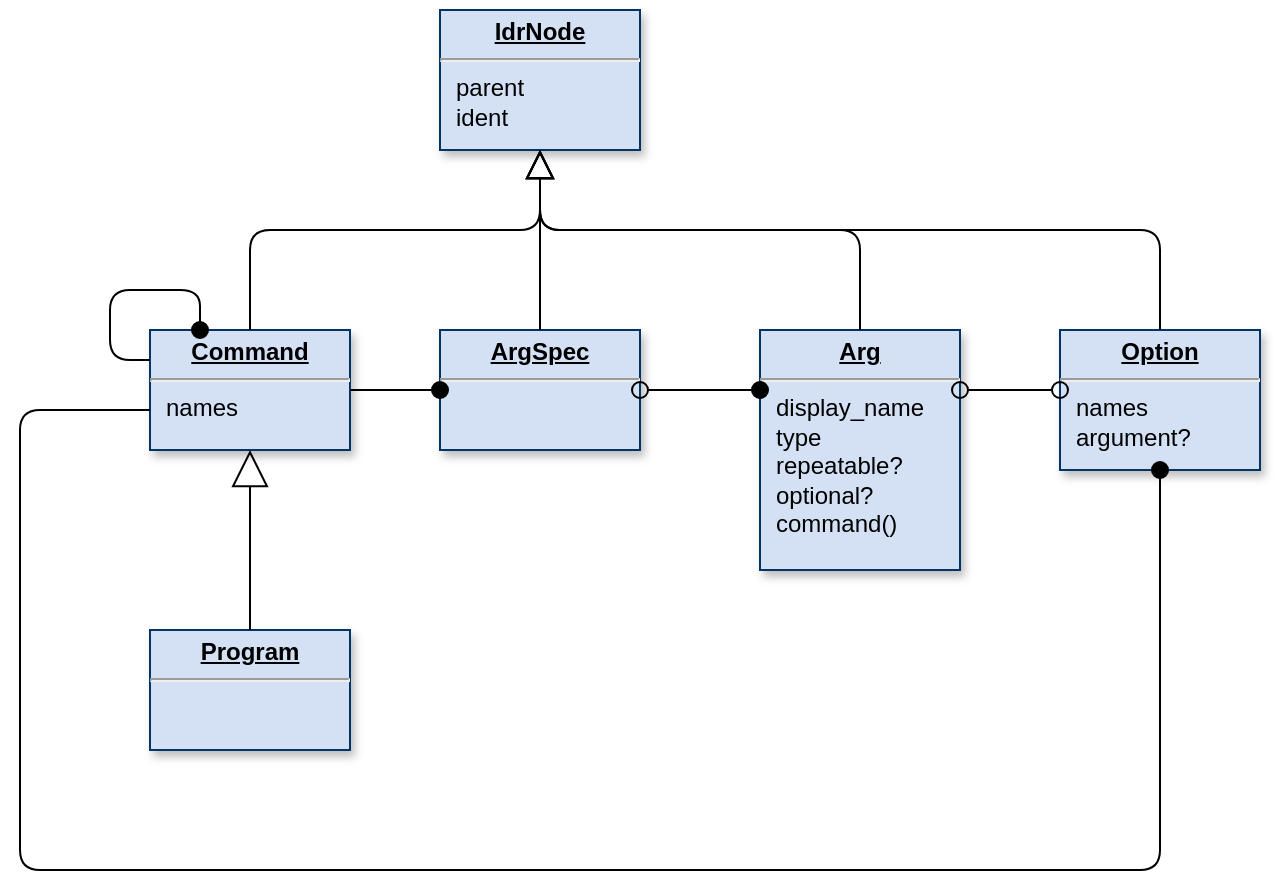 <mxfile version="14.5.1" type="device" pages="3"><diagram id="Xu8JFhC-aQVKycKoveQn" name="Idr"><mxGraphModel dx="1422" dy="980" grid="1" gridSize="10" guides="1" tooltips="1" connect="1" arrows="1" fold="1" page="1" pageScale="1" pageWidth="1169" pageHeight="827" math="0" shadow="0"><root><mxCell id="0"/><mxCell id="1" parent="0"/><mxCell id="URzmfKaE9ZMfS_9zxeT1-1" value="&lt;p style=&quot;margin: 0px ; margin-top: 4px ; text-align: center ; text-decoration: underline&quot;&gt;&lt;b&gt;IdrNode&lt;/b&gt;&lt;/p&gt;&lt;hr&gt;&lt;p style=&quot;margin: 0px ; margin-left: 8px&quot;&gt;parent&lt;/p&gt;&lt;p style=&quot;margin: 0px ; margin-left: 8px&quot;&gt;ident&lt;/p&gt;" style="verticalAlign=top;align=left;overflow=fill;fontSize=12;fontFamily=Helvetica;html=1;shadow=1;strokeColor=#003366;fillColor=#D4E1F5;" vertex="1" parent="1"><mxGeometry x="480" y="170" width="100" height="70" as="geometry"/></mxCell><mxCell id="URzmfKaE9ZMfS_9zxeT1-3" value="&lt;p style=&quot;margin: 0px ; margin-top: 4px ; text-align: center ; text-decoration: underline&quot;&gt;&lt;b&gt;Option&lt;/b&gt;&lt;/p&gt;&lt;hr&gt;&lt;p style=&quot;margin: 0px ; margin-left: 8px&quot;&gt;&lt;span&gt;names&lt;/span&gt;&lt;br&gt;&lt;/p&gt;&lt;p style=&quot;margin: 0px ; margin-left: 8px&quot;&gt;&lt;span&gt;argument?&lt;/span&gt;&lt;/p&gt;" style="verticalAlign=top;align=left;overflow=fill;fontSize=12;fontFamily=Helvetica;html=1;shadow=1;strokeColor=#003366;fillColor=#D4E1F5;" vertex="1" parent="1"><mxGeometry x="790" y="330" width="100" height="70" as="geometry"/></mxCell><mxCell id="URzmfKaE9ZMfS_9zxeT1-5" value="&lt;p style=&quot;margin: 0px ; margin-top: 4px ; text-align: center ; text-decoration: underline&quot;&gt;&lt;b&gt;Command&lt;/b&gt;&lt;/p&gt;&lt;hr&gt;&lt;p style=&quot;margin: 0px ; margin-left: 8px&quot;&gt;&lt;span&gt;names&lt;/span&gt;&lt;br&gt;&lt;/p&gt;" style="verticalAlign=top;align=left;overflow=fill;fontSize=12;fontFamily=Helvetica;html=1;shadow=1;strokeColor=#003366;fillColor=#D4E1F5;" vertex="1" parent="1"><mxGeometry x="335" y="330" width="100" height="60" as="geometry"/></mxCell><mxCell id="URzmfKaE9ZMfS_9zxeT1-6" value="&lt;p style=&quot;margin: 0px ; margin-top: 4px ; text-align: center ; text-decoration: underline&quot;&gt;&lt;b&gt;Program&lt;/b&gt;&lt;/p&gt;&lt;hr&gt;&lt;p style=&quot;margin: 0px ; margin-left: 8px&quot;&gt;&lt;br&gt;&lt;/p&gt;" style="verticalAlign=top;align=left;overflow=fill;fontSize=12;fontFamily=Helvetica;html=1;shadow=1;strokeColor=#003366;fillColor=#D4E1F5;" vertex="1" parent="1"><mxGeometry x="335" y="480" width="100" height="60" as="geometry"/></mxCell><mxCell id="URzmfKaE9ZMfS_9zxeT1-7" value="&lt;p style=&quot;margin: 0px ; margin-top: 4px ; text-align: center ; text-decoration: underline&quot;&gt;&lt;b&gt;Arg&lt;/b&gt;&lt;/p&gt;&lt;hr&gt;&lt;p style=&quot;margin: 0px 0px 0px 8px&quot;&gt;&lt;span&gt;display_name&lt;/span&gt;&lt;br&gt;&lt;/p&gt;&lt;p style=&quot;margin: 0px ; margin-left: 8px&quot;&gt;&lt;span&gt;type&lt;/span&gt;&lt;br&gt;&lt;/p&gt;&lt;p style=&quot;margin: 0px ; margin-left: 8px&quot;&gt;&lt;span&gt;repeatable?&lt;/span&gt;&lt;br&gt;&lt;/p&gt;&lt;p style=&quot;margin: 0px ; margin-left: 8px&quot;&gt;optional?&lt;/p&gt;&lt;p style=&quot;margin: 0px ; margin-left: 8px&quot;&gt;command()&lt;/p&gt;" style="verticalAlign=top;align=left;overflow=fill;fontSize=12;fontFamily=Helvetica;html=1;shadow=1;strokeColor=#003366;fillColor=#D4E1F5;" vertex="1" parent="1"><mxGeometry x="640" y="330" width="100" height="120" as="geometry"/></mxCell><mxCell id="URzmfKaE9ZMfS_9zxeT1-33" value="&lt;p style=&quot;margin: 0px ; margin-top: 4px ; text-align: center ; text-decoration: underline&quot;&gt;&lt;b&gt;ArgSpec&lt;/b&gt;&lt;/p&gt;&lt;hr&gt;&lt;p style=&quot;margin: 0px ; margin-left: 8px&quot;&gt;&lt;br&gt;&lt;/p&gt;" style="verticalAlign=top;align=left;overflow=fill;fontSize=12;fontFamily=Helvetica;html=1;shadow=1;strokeColor=#003366;fillColor=#D4E1F5;" vertex="1" parent="1"><mxGeometry x="480" y="330" width="100" height="60" as="geometry"/></mxCell><mxCell id="URzmfKaE9ZMfS_9zxeT1-35" value="" style="endArrow=oval;endSize=8;startArrow=oval;startSize=8;startFill=0;edgeStyle=orthogonalEdgeStyle;html=1;endFill=1;" edge="1" parent="1" source="URzmfKaE9ZMfS_9zxeT1-33" target="URzmfKaE9ZMfS_9zxeT1-7"><mxGeometry x="1479.5" y="865.0" as="geometry"><mxPoint x="609.5" y="655.0" as="sourcePoint"/><mxPoint x="615" y="470" as="targetPoint"/><Array as="points"><mxPoint x="600" y="360"/><mxPoint x="600" y="360"/></Array></mxGeometry></mxCell><mxCell id="URzmfKaE9ZMfS_9zxeT1-36" value="" style="resizable=0;align=left;verticalAlign=top;labelBackgroundColor=#ffffff;fontSize=10;strokeColor=#003366;shadow=1;fillColor=#D4E1F5;fontColor=#003366;html=1;" connectable="0" vertex="1" parent="URzmfKaE9ZMfS_9zxeT1-35"><mxGeometry x="-1" relative="1" as="geometry"><mxPoint x="10" as="offset"/></mxGeometry></mxCell><mxCell id="URzmfKaE9ZMfS_9zxeT1-37" value="" style="resizable=0;align=right;verticalAlign=top;labelBackgroundColor=#ffffff;fontSize=10;strokeColor=#003366;shadow=1;fillColor=#D4E1F5;fontColor=#003366;html=1;" connectable="0" vertex="1" parent="URzmfKaE9ZMfS_9zxeT1-35"><mxGeometry x="1" relative="1" as="geometry"><mxPoint x="20" y="-25.0" as="offset"/></mxGeometry></mxCell><mxCell id="3NfiTbkrmqQ-v9UtMhIJ-7" value="" style="endArrow=oval;endSize=8;startArrow=none;startSize=8;startFill=0;edgeStyle=orthogonalEdgeStyle;html=1;endFill=1;" edge="1" parent="1" source="URzmfKaE9ZMfS_9zxeT1-5" target="URzmfKaE9ZMfS_9zxeT1-33"><mxGeometry x="1275" y="745.0" as="geometry"><mxPoint x="405" y="535.0" as="sourcePoint"/><mxPoint x="525" y="535.0" as="targetPoint"/><Array as="points"><mxPoint x="460" y="360"/><mxPoint x="460" y="360"/></Array></mxGeometry></mxCell><mxCell id="3NfiTbkrmqQ-v9UtMhIJ-8" value="" style="resizable=0;align=left;verticalAlign=top;labelBackgroundColor=#ffffff;fontSize=10;strokeColor=#003366;shadow=1;fillColor=#D4E1F5;fontColor=#003366;html=1;" connectable="0" vertex="1" parent="3NfiTbkrmqQ-v9UtMhIJ-7"><mxGeometry x="-1" relative="1" as="geometry"><mxPoint x="10" as="offset"/></mxGeometry></mxCell><mxCell id="3NfiTbkrmqQ-v9UtMhIJ-9" value="" style="resizable=0;align=right;verticalAlign=top;labelBackgroundColor=#ffffff;fontSize=10;strokeColor=#003366;shadow=1;fillColor=#D4E1F5;fontColor=#003366;html=1;" connectable="0" vertex="1" parent="3NfiTbkrmqQ-v9UtMhIJ-7"><mxGeometry x="1" relative="1" as="geometry"><mxPoint x="20" y="-25.0" as="offset"/></mxGeometry></mxCell><mxCell id="3NfiTbkrmqQ-v9UtMhIJ-10" value="" style="endArrow=block;endSize=16;endFill=0;html=1;edgeStyle=orthogonalEdgeStyle;" edge="1" parent="1" source="URzmfKaE9ZMfS_9zxeT1-6" target="URzmfKaE9ZMfS_9zxeT1-5"><mxGeometry width="160" relative="1" as="geometry"><mxPoint x="515" y="690" as="sourcePoint"/><mxPoint x="675" y="690" as="targetPoint"/><Array as="points"/></mxGeometry></mxCell><mxCell id="NpTnuTaPTIoA5vbx33ic-1" value="" style="endArrow=oval;endSize=8;startArrow=none;startSize=8;startFill=0;edgeStyle=orthogonalEdgeStyle;html=1;endFill=1;exitX=0;exitY=0.25;exitDx=0;exitDy=0;entryX=0.25;entryY=0;entryDx=0;entryDy=0;" edge="1" parent="1" source="URzmfKaE9ZMfS_9zxeT1-5" target="URzmfKaE9ZMfS_9zxeT1-5"><mxGeometry x="1095" y="405.0" as="geometry"><mxPoint x="225" y="195.0" as="sourcePoint"/><mxPoint x="385" y="270" as="targetPoint"/><Array as="points"><mxPoint x="315" y="345"/><mxPoint x="315" y="310"/><mxPoint x="360" y="310"/></Array></mxGeometry></mxCell><mxCell id="NpTnuTaPTIoA5vbx33ic-2" value="" style="resizable=0;align=left;verticalAlign=top;labelBackgroundColor=#ffffff;fontSize=10;strokeColor=#003366;shadow=1;fillColor=#D4E1F5;fontColor=#003366;html=1;" connectable="0" vertex="1" parent="NpTnuTaPTIoA5vbx33ic-1"><mxGeometry x="-1" relative="1" as="geometry"><mxPoint x="10" as="offset"/></mxGeometry></mxCell><mxCell id="NpTnuTaPTIoA5vbx33ic-3" value="" style="resizable=0;align=right;verticalAlign=top;labelBackgroundColor=#ffffff;fontSize=10;strokeColor=#003366;shadow=1;fillColor=#D4E1F5;fontColor=#003366;html=1;" connectable="0" vertex="1" parent="NpTnuTaPTIoA5vbx33ic-1"><mxGeometry x="1" relative="1" as="geometry"><mxPoint x="20" y="-25.0" as="offset"/></mxGeometry></mxCell><mxCell id="bR4S_qbI8Ir-CFGMzbOR-1" value="" style="endArrow=oval;endSize=8;startArrow=none;startSize=8;startFill=0;edgeStyle=orthogonalEdgeStyle;html=1;endFill=1;" edge="1" parent="1" source="URzmfKaE9ZMfS_9zxeT1-5" target="URzmfKaE9ZMfS_9zxeT1-3"><mxGeometry x="1450" y="815.0" as="geometry"><mxPoint x="580" y="605.0" as="sourcePoint"/><mxPoint x="700" y="605.0" as="targetPoint"/><Array as="points"><mxPoint x="270" y="370"/><mxPoint x="270" y="600"/><mxPoint x="840" y="600"/></Array></mxGeometry></mxCell><mxCell id="bR4S_qbI8Ir-CFGMzbOR-2" value="" style="resizable=0;align=left;verticalAlign=top;labelBackgroundColor=#ffffff;fontSize=10;strokeColor=#003366;shadow=1;fillColor=#D4E1F5;fontColor=#003366;html=1;" connectable="0" vertex="1" parent="bR4S_qbI8Ir-CFGMzbOR-1"><mxGeometry x="-1" relative="1" as="geometry"><mxPoint x="10" as="offset"/></mxGeometry></mxCell><mxCell id="bR4S_qbI8Ir-CFGMzbOR-3" value="" style="resizable=0;align=right;verticalAlign=top;labelBackgroundColor=#ffffff;fontSize=10;strokeColor=#003366;shadow=1;fillColor=#D4E1F5;fontColor=#003366;html=1;" connectable="0" vertex="1" parent="bR4S_qbI8Ir-CFGMzbOR-1"><mxGeometry x="1" relative="1" as="geometry"><mxPoint x="20" y="-25.0" as="offset"/></mxGeometry></mxCell><mxCell id="l0nS7Mc5VWhQDT4sPyPt-3" value="" style="endArrow=block;endFill=0;endSize=12;html=1;edgeStyle=orthogonalEdgeStyle;labelBackgroundColor=#FFFFFF;" edge="1" parent="1" source="URzmfKaE9ZMfS_9zxeT1-3" target="URzmfKaE9ZMfS_9zxeT1-1"><mxGeometry width="160" relative="1" as="geometry"><mxPoint x="500" y="660" as="sourcePoint"/><mxPoint x="660" y="660" as="targetPoint"/><Array as="points"><mxPoint x="840" y="280"/><mxPoint x="530" y="280"/></Array></mxGeometry></mxCell><mxCell id="cyDbGgew7ubeGC7Z1cTT-1" value="" style="endArrow=block;endFill=0;endSize=12;html=1;edgeStyle=orthogonalEdgeStyle;labelBackgroundColor=#FFFFFF;" edge="1" parent="1" source="URzmfKaE9ZMfS_9zxeT1-5" target="URzmfKaE9ZMfS_9zxeT1-1"><mxGeometry width="160" relative="1" as="geometry"><mxPoint x="660" y="220" as="sourcePoint"/><mxPoint x="820" y="220" as="targetPoint"/><Array as="points"><mxPoint x="385" y="280"/><mxPoint x="530" y="280"/></Array></mxGeometry></mxCell><mxCell id="cyDbGgew7ubeGC7Z1cTT-2" value="" style="endArrow=block;endFill=0;endSize=12;html=1;edgeStyle=orthogonalEdgeStyle;labelBackgroundColor=#FFFFFF;" edge="1" parent="1" source="URzmfKaE9ZMfS_9zxeT1-33" target="URzmfKaE9ZMfS_9zxeT1-1"><mxGeometry width="160" relative="1" as="geometry"><mxPoint x="740" y="220" as="sourcePoint"/><mxPoint x="900" y="220" as="targetPoint"/></mxGeometry></mxCell><mxCell id="cyDbGgew7ubeGC7Z1cTT-3" value="" style="endArrow=block;endFill=0;endSize=12;html=1;edgeStyle=orthogonalEdgeStyle;labelBackgroundColor=#FFFFFF;" edge="1" parent="1" source="URzmfKaE9ZMfS_9zxeT1-7" target="URzmfKaE9ZMfS_9zxeT1-1"><mxGeometry width="160" relative="1" as="geometry"><mxPoint x="790" y="240" as="sourcePoint"/><mxPoint x="950" y="240" as="targetPoint"/><Array as="points"><mxPoint x="690" y="280"/><mxPoint x="530" y="280"/></Array></mxGeometry></mxCell><mxCell id="cyDbGgew7ubeGC7Z1cTT-5" value="" style="endArrow=oval;endSize=8;startArrow=oval;startSize=8;startFill=0;edgeStyle=orthogonalEdgeStyle;html=1;endFill=0;labelBackgroundColor=#FFFFFF;" edge="1" parent="1" source="URzmfKaE9ZMfS_9zxeT1-7" target="URzmfKaE9ZMfS_9zxeT1-3"><mxGeometry x="1680" y="435.0" as="geometry"><mxPoint x="810" y="225.0" as="sourcePoint"/><mxPoint x="820" y="440" as="targetPoint"/><Array as="points"><mxPoint x="770" y="360"/><mxPoint x="770" y="360"/></Array></mxGeometry></mxCell><mxCell id="cyDbGgew7ubeGC7Z1cTT-6" value="" style="resizable=0;align=left;verticalAlign=top;labelBackgroundColor=#ffffff;fontSize=10;strokeColor=#003366;shadow=1;fillColor=#D4E1F5;fontColor=#003366;html=1;" connectable="0" vertex="1" parent="cyDbGgew7ubeGC7Z1cTT-5"><mxGeometry x="-1" relative="1" as="geometry"><mxPoint x="10" as="offset"/></mxGeometry></mxCell><mxCell id="cyDbGgew7ubeGC7Z1cTT-7" value="" style="resizable=0;align=right;verticalAlign=top;labelBackgroundColor=#ffffff;fontSize=10;strokeColor=#003366;shadow=1;fillColor=#D4E1F5;fontColor=#003366;html=1;" connectable="0" vertex="1" parent="cyDbGgew7ubeGC7Z1cTT-5"><mxGeometry x="1" relative="1" as="geometry"><mxPoint x="20" y="-25.0" as="offset"/></mxGeometry></mxCell></root></mxGraphModel></diagram><diagram id="ut5E-WkcAjy3qHkYsRBL" name="Doc"><mxGraphModel dx="1422" dy="980" grid="1" gridSize="10" guides="1" tooltips="1" connect="1" arrows="1" fold="1" page="1" pageScale="1" pageWidth="1169" pageHeight="827" math="0" shadow="0"><root><mxCell id="mFZBA6H6zv3hZGcJqM8g-0"/><mxCell id="mFZBA6H6zv3hZGcJqM8g-1" parent="mFZBA6H6zv3hZGcJqM8g-0"/><mxCell id="wltBb2b5lBePpdLoiTX0-1" value="&lt;p style=&quot;margin: 0px ; margin-top: 4px ; text-align: center ; text-decoration: underline&quot;&gt;&lt;b&gt;Name&lt;/b&gt;&lt;/p&gt;&lt;hr&gt;&lt;p style=&quot;margin: 0px ; margin-left: 8px&quot;&gt;&lt;br&gt;&lt;/p&gt;" style="verticalAlign=top;align=left;overflow=fill;fontSize=12;fontFamily=Helvetica;html=1;shadow=1;strokeColor=#003366;fillColor=#D4E1F5;" vertex="1" parent="mFZBA6H6zv3hZGcJqM8g-1"><mxGeometry x="640" y="580" width="100" height="60" as="geometry"/></mxCell><mxCell id="wltBb2b5lBePpdLoiTX0-0" value="&lt;p style=&quot;margin: 0px ; margin-top: 4px ; text-align: center ; text-decoration: underline&quot;&gt;&lt;b&gt;Name&lt;/b&gt;&lt;/p&gt;&lt;hr&gt;&lt;p style=&quot;margin: 0px ; margin-left: 8px&quot;&gt;&lt;br&gt;&lt;/p&gt;" style="verticalAlign=top;align=left;overflow=fill;fontSize=12;fontFamily=Helvetica;html=1;shadow=1;strokeColor=#003366;fillColor=#D4E1F5;" vertex="1" parent="mFZBA6H6zv3hZGcJqM8g-1"><mxGeometry x="630" y="570" width="100" height="60" as="geometry"/></mxCell><mxCell id="8V6Vu7lm-RAe-I-vDQwV-19" value="&lt;p style=&quot;margin: 0px ; margin-top: 4px ; text-align: center ; text-decoration: underline&quot;&gt;&lt;b&gt;Element&lt;/b&gt;&lt;/p&gt;&lt;hr&gt;&lt;p style=&quot;margin: 0px ; margin-left: 8px&quot;&gt;&lt;br&gt;&lt;/p&gt;" style="verticalAlign=top;align=left;overflow=fill;fontSize=12;fontFamily=Helvetica;html=1;shadow=1;strokeColor=#003366;fillColor=#D4E1F5;" vertex="1" parent="mFZBA6H6zv3hZGcJqM8g-1"><mxGeometry x="550" y="230" width="100" height="60" as="geometry"/></mxCell><mxCell id="4WURei3xeggHzkkTBdOP-7" value="&lt;p style=&quot;margin: 0px ; margin-top: 4px ; text-align: center ; text-decoration: underline&quot;&gt;&lt;b&gt;DocNode&lt;/b&gt;&lt;/p&gt;&lt;hr&gt;&lt;p style=&quot;margin: 0px ; margin-left: 8px&quot;&gt;&lt;br&gt;&lt;/p&gt;" style="verticalAlign=top;align=left;overflow=fill;fontSize=12;fontFamily=Helvetica;html=1;shadow=1;strokeColor=#003366;fillColor=#D4E1F5;" vertex="1" parent="mFZBA6H6zv3hZGcJqM8g-1"><mxGeometry x="340" y="70" width="100" height="60" as="geometry"/></mxCell><mxCell id="4WURei3xeggHzkkTBdOP-8" value="&lt;p style=&quot;margin: 0px ; margin-top: 4px ; text-align: center ; text-decoration: underline&quot;&gt;&lt;b&gt;Idr::ArgSpec&lt;/b&gt;&lt;/p&gt;&lt;hr&gt;&lt;p style=&quot;margin: 0px ; margin-left: 8px&quot;&gt;&lt;br&gt;&lt;/p&gt;" style="verticalAlign=top;align=left;overflow=fill;fontSize=12;fontFamily=Helvetica;html=1;shadow=1;strokeColor=#003366;fillColor=#D4E1F5;" vertex="1" parent="mFZBA6H6zv3hZGcJqM8g-1"><mxGeometry x="340" y="715" width="100" height="60" as="geometry"/></mxCell><mxCell id="4WURei3xeggHzkkTBdOP-9" value="&lt;p style=&quot;margin: 0px ; margin-top: 4px ; text-align: center ; text-decoration: underline&quot;&gt;&lt;b&gt;Command&lt;/b&gt;&lt;/p&gt;&lt;p style=&quot;margin: 0px ; margin-top: 4px ; text-align: center ; text-decoration: underline&quot;&gt;&lt;b&gt;Usage&lt;/b&gt;&lt;/p&gt;&lt;hr&gt;&lt;p style=&quot;margin: 0px ; margin-left: 8px&quot;&gt;options[]&lt;/p&gt;" style="verticalAlign=top;align=left;overflow=fill;fontSize=12;fontFamily=Helvetica;html=1;shadow=1;strokeColor=#003366;fillColor=#D4E1F5;" vertex="1" parent="mFZBA6H6zv3hZGcJqM8g-1"><mxGeometry x="480" y="710" width="100" height="70" as="geometry"/></mxCell><mxCell id="4WURei3xeggHzkkTBdOP-10" value="&lt;p style=&quot;margin: 0px ; margin-top: 4px ; text-align: center ; text-decoration: underline&quot;&gt;&lt;b&gt;Brief&lt;/b&gt;&lt;/p&gt;&lt;hr&gt;&lt;p style=&quot;margin: 0px ; margin-left: 8px&quot;&gt;&lt;br&gt;&lt;/p&gt;" style="verticalAlign=top;align=left;overflow=fill;fontSize=12;fontFamily=Helvetica;html=1;shadow=1;strokeColor=#003366;fillColor=#D4E1F5;" vertex="1" parent="mFZBA6H6zv3hZGcJqM8g-1"><mxGeometry x="80" y="230" width="100" height="60" as="geometry"/></mxCell><mxCell id="4WURei3xeggHzkkTBdOP-11" value="&lt;p style=&quot;margin: 0px ; margin-top: 4px ; text-align: center ; text-decoration: underline&quot;&gt;&lt;b&gt;Paragraph&lt;/b&gt;&lt;/p&gt;&lt;hr&gt;&lt;p style=&quot;margin: 0px ; margin-left: 8px&quot;&gt;&lt;br&gt;&lt;/p&gt;" style="verticalAlign=top;align=left;overflow=fill;fontSize=12;fontFamily=Helvetica;html=1;shadow=1;strokeColor=#003366;fillColor=#D4E1F5;" vertex="1" parent="mFZBA6H6zv3hZGcJqM8g-1"><mxGeometry x="760" y="390" width="100" height="60" as="geometry"/></mxCell><mxCell id="4WURei3xeggHzkkTBdOP-12" value="&lt;p style=&quot;margin: 0px ; margin-top: 4px ; text-align: center ; text-decoration: underline&quot;&gt;&lt;b&gt;Code&lt;/b&gt;&lt;/p&gt;&lt;hr&gt;&lt;p style=&quot;margin: 0px ; margin-left: 8px&quot;&gt;&lt;br&gt;&lt;/p&gt;" style="verticalAlign=top;align=left;overflow=fill;fontSize=12;fontFamily=Helvetica;html=1;shadow=1;strokeColor=#003366;fillColor=#D4E1F5;" vertex="1" parent="mFZBA6H6zv3hZGcJqM8g-1"><mxGeometry x="620" y="390" width="100" height="60" as="geometry"/></mxCell><mxCell id="4WURei3xeggHzkkTBdOP-36" value="&lt;p style=&quot;margin: 0px ; margin-top: 4px ; text-align: center ; text-decoration: underline&quot;&gt;&lt;b&gt;Description&lt;/b&gt;&lt;/p&gt;&lt;hr&gt;&lt;p style=&quot;margin: 0px ; margin-left: 8px&quot;&gt;&lt;br&gt;&lt;/p&gt;" style="verticalAlign=top;align=left;overflow=fill;fontSize=12;fontFamily=Helvetica;html=1;shadow=1;strokeColor=#003366;fillColor=#D4E1F5;" vertex="1" parent="mFZBA6H6zv3hZGcJqM8g-1"><mxGeometry x="340" y="230" width="100" height="60" as="geometry"/></mxCell><mxCell id="3lgp1lZiMvBeWiUgvIdn-0" value="&lt;p style=&quot;margin: 0px ; margin-top: 4px ; text-align: center ; text-decoration: underline&quot;&gt;&lt;b&gt;Definition&lt;/b&gt;&lt;/p&gt;&lt;hr&gt;&lt;p style=&quot;margin: 0px ; margin-left: 8px&quot;&gt;header&lt;/p&gt;" style="verticalAlign=top;align=left;overflow=fill;fontSize=12;fontFamily=Helvetica;html=1;shadow=1;strokeColor=#003366;fillColor=#D4E1F5;" vertex="1" parent="mFZBA6H6zv3hZGcJqM8g-1"><mxGeometry x="480" y="390" width="100" height="60" as="geometry"/></mxCell><mxCell id="3lgp1lZiMvBeWiUgvIdn-5" value="" style="endArrow=oval;endSize=8;startArrow=none;startSize=8;startFill=0;edgeStyle=orthogonalEdgeStyle;html=1;endFill=0;" edge="1" parent="mFZBA6H6zv3hZGcJqM8g-1" source="4WURei3xeggHzkkTBdOP-9" target="4WURei3xeggHzkkTBdOP-8"><mxGeometry x="1400" y="1185.0" as="geometry"><mxPoint x="530" y="975.0" as="sourcePoint"/><mxPoint x="650" y="975.0" as="targetPoint"/><Array as="points"/></mxGeometry></mxCell><mxCell id="3lgp1lZiMvBeWiUgvIdn-6" value="" style="resizable=0;align=left;verticalAlign=top;labelBackgroundColor=#ffffff;fontSize=10;strokeColor=#003366;shadow=1;fillColor=#D4E1F5;fontColor=#003366;html=1;" connectable="0" vertex="1" parent="3lgp1lZiMvBeWiUgvIdn-5"><mxGeometry x="-1" relative="1" as="geometry"><mxPoint x="10" as="offset"/></mxGeometry></mxCell><mxCell id="3lgp1lZiMvBeWiUgvIdn-7" value="" style="resizable=0;align=right;verticalAlign=top;labelBackgroundColor=#ffffff;fontSize=10;strokeColor=#003366;shadow=1;fillColor=#D4E1F5;fontColor=#003366;html=1;" connectable="0" vertex="1" parent="3lgp1lZiMvBeWiUgvIdn-5"><mxGeometry x="1" relative="1" as="geometry"><mxPoint x="20" y="-25.0" as="offset"/></mxGeometry></mxCell><mxCell id="3lgp1lZiMvBeWiUgvIdn-24" value="" style="endArrow=oval;endSize=8;startArrow=none;startSize=8;startFill=0;edgeStyle=orthogonalEdgeStyle;html=1;endFill=1;" edge="1" parent="mFZBA6H6zv3hZGcJqM8g-1" source="4WURei3xeggHzkkTBdOP-36" target="8V6Vu7lm-RAe-I-vDQwV-19"><mxGeometry x="1605" y="495.0" as="geometry"><mxPoint x="735" y="285.0" as="sourcePoint"/><mxPoint x="855" y="285.0" as="targetPoint"/><Array as="points"><mxPoint x="400" y="270"/><mxPoint x="400" y="270"/></Array></mxGeometry></mxCell><mxCell id="3lgp1lZiMvBeWiUgvIdn-25" value="" style="resizable=0;align=left;verticalAlign=top;labelBackgroundColor=#ffffff;fontSize=10;strokeColor=#003366;shadow=1;fillColor=#D4E1F5;fontColor=#003366;html=1;" connectable="0" vertex="1" parent="3lgp1lZiMvBeWiUgvIdn-24"><mxGeometry x="-1" relative="1" as="geometry"><mxPoint x="10" as="offset"/></mxGeometry></mxCell><mxCell id="3lgp1lZiMvBeWiUgvIdn-26" value="" style="resizable=0;align=right;verticalAlign=top;labelBackgroundColor=#ffffff;fontSize=10;strokeColor=#003366;shadow=1;fillColor=#D4E1F5;fontColor=#003366;html=1;" connectable="0" vertex="1" parent="3lgp1lZiMvBeWiUgvIdn-24"><mxGeometry x="1" relative="1" as="geometry"><mxPoint x="20" y="-25.0" as="offset"/></mxGeometry></mxCell><mxCell id="XE-etK3oh9-XsGqVQOH8-0" value="&lt;p style=&quot;margin: 0px ; margin-top: 4px ; text-align: center ; text-decoration: underline&quot;&gt;&lt;b&gt;Enumeration&lt;/b&gt;&lt;/p&gt;&lt;hr&gt;&lt;p style=&quot;margin: 0px ; margin-left: 8px&quot;&gt;&lt;br&gt;&lt;/p&gt;" style="verticalAlign=top;align=left;overflow=fill;fontSize=12;fontFamily=Helvetica;html=1;shadow=1;strokeColor=#003366;fillColor=#D4E1F5;" vertex="1" parent="mFZBA6H6zv3hZGcJqM8g-1"><mxGeometry x="340" y="390" width="100" height="60" as="geometry"/></mxCell><mxCell id="gZJubeG8Ms1ilh7VUi7c-4" value="&lt;p style=&quot;margin: 0px ; margin-top: 4px ; text-align: center ; text-decoration: underline&quot;&gt;&lt;b&gt;Section&lt;/b&gt;&lt;/p&gt;&lt;hr&gt;&lt;p style=&quot;margin: 0px ; margin-left: 8px&quot;&gt;level&lt;/p&gt;" style="verticalAlign=top;align=left;overflow=fill;fontSize=12;fontFamily=Helvetica;html=1;shadow=1;strokeColor=#003366;fillColor=#D4E1F5;" vertex="1" parent="mFZBA6H6zv3hZGcJqM8g-1"><mxGeometry x="620" y="555" width="100" height="60" as="geometry"/></mxCell><mxCell id="gZJubeG8Ms1ilh7VUi7c-5" value="&lt;p style=&quot;margin: 0px ; margin-top: 4px ; text-align: center ; text-decoration: underline&quot;&gt;&lt;b&gt;Option&lt;/b&gt;&lt;/p&gt;&lt;p style=&quot;margin: 0px ; margin-top: 4px ; text-align: center ; text-decoration: underline&quot;&gt;&lt;b&gt;Group&lt;/b&gt;&lt;/p&gt;&lt;hr&gt;&lt;p style=&quot;margin: 0px ; margin-left: 8px&quot;&gt;options[]&lt;/p&gt;" style="verticalAlign=top;align=left;overflow=fill;fontSize=12;fontFamily=Helvetica;html=1;shadow=1;strokeColor=#003366;fillColor=#D4E1F5;" vertex="1" parent="mFZBA6H6zv3hZGcJqM8g-1"><mxGeometry x="340" y="550" width="100" height="70" as="geometry"/></mxCell><mxCell id="gZJubeG8Ms1ilh7VUi7c-6" value="&lt;p style=&quot;margin: 0px ; margin-top: 4px ; text-align: center ; text-decoration: underline&quot;&gt;&lt;b&gt;Command&lt;/b&gt;&lt;/p&gt;&lt;p style=&quot;margin: 0px ; margin-top: 4px ; text-align: center ; text-decoration: underline&quot;&gt;&lt;b&gt;Group&lt;/b&gt;&lt;/p&gt;&lt;hr&gt;&lt;p style=&quot;margin: 0px ; margin-left: 8px&quot;&gt;commands[]&lt;/p&gt;" style="verticalAlign=top;align=left;overflow=fill;fontSize=12;fontFamily=Helvetica;html=1;shadow=1;strokeColor=#003366;fillColor=#D4E1F5;" vertex="1" parent="mFZBA6H6zv3hZGcJqM8g-1"><mxGeometry x="480" y="550" width="100" height="70" as="geometry"/></mxCell><mxCell id="8V6Vu7lm-RAe-I-vDQwV-0" value="" style="endArrow=block;endFill=0;endSize=12;html=1;edgeStyle=orthogonalEdgeStyle;" edge="1" parent="mFZBA6H6zv3hZGcJqM8g-1" source="gZJubeG8Ms1ilh7VUi7c-4" target="3lgp1lZiMvBeWiUgvIdn-0"><mxGeometry width="160" relative="1" as="geometry"><mxPoint x="490" y="510" as="sourcePoint"/><mxPoint x="650" y="510" as="targetPoint"/><Array as="points"><mxPoint x="670" y="520"/><mxPoint x="530" y="520"/></Array></mxGeometry></mxCell><mxCell id="8V6Vu7lm-RAe-I-vDQwV-1" value="" style="endArrow=block;endFill=0;endSize=12;html=1;edgeStyle=orthogonalEdgeStyle;" edge="1" parent="mFZBA6H6zv3hZGcJqM8g-1" source="gZJubeG8Ms1ilh7VUi7c-6" target="3lgp1lZiMvBeWiUgvIdn-0"><mxGeometry width="160" relative="1" as="geometry"><mxPoint x="810" y="590" as="sourcePoint"/><mxPoint x="970" y="590" as="targetPoint"/></mxGeometry></mxCell><mxCell id="8V6Vu7lm-RAe-I-vDQwV-2" value="" style="endArrow=block;endFill=0;endSize=12;html=1;edgeStyle=orthogonalEdgeStyle;exitX=0.5;exitY=0;exitDx=0;exitDy=0;" edge="1" parent="mFZBA6H6zv3hZGcJqM8g-1" source="gZJubeG8Ms1ilh7VUi7c-5" target="3lgp1lZiMvBeWiUgvIdn-0"><mxGeometry width="160" relative="1" as="geometry"><mxPoint x="750" y="520" as="sourcePoint"/><mxPoint x="910" y="520" as="targetPoint"/><Array as="points"><mxPoint x="390" y="520"/><mxPoint x="530" y="520"/></Array></mxGeometry></mxCell><mxCell id="8V6Vu7lm-RAe-I-vDQwV-20" value="" style="endArrow=oval;endSize=8;startArrow=none;startSize=8;startFill=0;edgeStyle=orthogonalEdgeStyle;html=1;endFill=1;" edge="1" parent="mFZBA6H6zv3hZGcJqM8g-1" source="XE-etK3oh9-XsGqVQOH8-0" target="4WURei3xeggHzkkTBdOP-36"><mxGeometry x="1070" y="515.0" as="geometry"><mxPoint x="200" y="305.0" as="sourcePoint"/><mxPoint x="320" y="305.0" as="targetPoint"/><Array as="points"><mxPoint x="370" y="340"/><mxPoint x="370" y="340"/></Array></mxGeometry></mxCell><mxCell id="8V6Vu7lm-RAe-I-vDQwV-21" value="" style="resizable=0;align=left;verticalAlign=top;labelBackgroundColor=#ffffff;fontSize=10;strokeColor=#003366;shadow=1;fillColor=#D4E1F5;fontColor=#003366;html=1;" connectable="0" vertex="1" parent="8V6Vu7lm-RAe-I-vDQwV-20"><mxGeometry x="-1" relative="1" as="geometry"><mxPoint x="10" as="offset"/></mxGeometry></mxCell><mxCell id="8V6Vu7lm-RAe-I-vDQwV-22" value="" style="resizable=0;align=right;verticalAlign=top;labelBackgroundColor=#ffffff;fontSize=10;strokeColor=#003366;shadow=1;fillColor=#D4E1F5;fontColor=#003366;html=1;" connectable="0" vertex="1" parent="8V6Vu7lm-RAe-I-vDQwV-20"><mxGeometry x="1" relative="1" as="geometry"><mxPoint x="20" y="-25.0" as="offset"/></mxGeometry></mxCell><mxCell id="8V6Vu7lm-RAe-I-vDQwV-23" value="" style="endArrow=oval;endSize=8;startArrow=none;startSize=8;startFill=0;edgeStyle=orthogonalEdgeStyle;html=1;endFill=0;entryX=0.25;entryY=1;entryDx=0;entryDy=0;" edge="1" parent="mFZBA6H6zv3hZGcJqM8g-1" source="4WURei3xeggHzkkTBdOP-36" target="3lgp1lZiMvBeWiUgvIdn-0"><mxGeometry x="1010" y="535.0" as="geometry"><mxPoint x="140" y="325.0" as="sourcePoint"/><mxPoint x="260" y="325.0" as="targetPoint"/><Array as="points"><mxPoint x="250" y="260"/><mxPoint x="250" y="500"/><mxPoint x="505" y="500"/></Array></mxGeometry></mxCell><mxCell id="8V6Vu7lm-RAe-I-vDQwV-24" value="" style="resizable=0;align=left;verticalAlign=top;labelBackgroundColor=#ffffff;fontSize=10;strokeColor=#003366;shadow=1;fillColor=#D4E1F5;fontColor=#003366;html=1;" connectable="0" vertex="1" parent="8V6Vu7lm-RAe-I-vDQwV-23"><mxGeometry x="-1" relative="1" as="geometry"><mxPoint x="10" as="offset"/></mxGeometry></mxCell><mxCell id="8V6Vu7lm-RAe-I-vDQwV-25" value="" style="resizable=0;align=right;verticalAlign=top;labelBackgroundColor=#ffffff;fontSize=10;strokeColor=#003366;shadow=1;fillColor=#D4E1F5;fontColor=#003366;html=1;" connectable="0" vertex="1" parent="8V6Vu7lm-RAe-I-vDQwV-23"><mxGeometry x="1" relative="1" as="geometry"><mxPoint x="20" y="-25.0" as="offset"/></mxGeometry></mxCell><mxCell id="m9S-FuuxpGRWTSQvuHJ_-0" value="" style="endArrow=oval;endSize=8;startArrow=none;startSize=8;startFill=0;edgeStyle=orthogonalEdgeStyle;html=1;endFill=1;" edge="1" parent="mFZBA6H6zv3hZGcJqM8g-1" source="gZJubeG8Ms1ilh7VUi7c-6" target="4WURei3xeggHzkkTBdOP-9"><mxGeometry x="1540" y="955.0" as="geometry"><mxPoint x="670" y="745.0" as="sourcePoint"/><mxPoint x="790" y="745.0" as="targetPoint"/><Array as="points"><mxPoint x="510" y="660"/><mxPoint x="510" y="660"/></Array></mxGeometry></mxCell><mxCell id="m9S-FuuxpGRWTSQvuHJ_-1" value="" style="resizable=0;align=left;verticalAlign=top;labelBackgroundColor=#ffffff;fontSize=10;strokeColor=#003366;shadow=1;fillColor=#D4E1F5;fontColor=#003366;html=1;" connectable="0" vertex="1" parent="m9S-FuuxpGRWTSQvuHJ_-0"><mxGeometry x="-1" relative="1" as="geometry"><mxPoint x="10" as="offset"/></mxGeometry></mxCell><mxCell id="m9S-FuuxpGRWTSQvuHJ_-2" value="" style="resizable=0;align=right;verticalAlign=top;labelBackgroundColor=#ffffff;fontSize=10;strokeColor=#003366;shadow=1;fillColor=#D4E1F5;fontColor=#003366;html=1;" connectable="0" vertex="1" parent="m9S-FuuxpGRWTSQvuHJ_-0"><mxGeometry x="1" relative="1" as="geometry"><mxPoint x="20" y="-25.0" as="offset"/></mxGeometry></mxCell><mxCell id="m9S-FuuxpGRWTSQvuHJ_-3" value="&lt;p style=&quot;margin: 0px ; margin-top: 4px ; text-align: center ; text-decoration: underline&quot;&gt;&lt;b&gt;ArgDescr&lt;/b&gt;&lt;/p&gt;&lt;hr&gt;&lt;p style=&quot;margin: 0px ; margin-left: 8px&quot;&gt;&lt;br&gt;&lt;/p&gt;" style="verticalAlign=top;align=left;overflow=fill;fontSize=12;fontFamily=Helvetica;html=1;shadow=1;strokeColor=#003366;fillColor=#D4E1F5;" vertex="1" parent="mFZBA6H6zv3hZGcJqM8g-1"><mxGeometry x="620" y="715" width="100" height="60" as="geometry"/></mxCell><mxCell id="m9S-FuuxpGRWTSQvuHJ_-4" value="" style="endArrow=oval;endSize=8;startArrow=none;startSize=8;startFill=0;backgroundColor=#FFFFFF;edgeStyle=orthogonalEdgeStyle;html=1;endFill=0;labelBackgroundColor=#FFFFFF;textOpacity=0;" edge="1" parent="mFZBA6H6zv3hZGcJqM8g-1" source="4WURei3xeggHzkkTBdOP-9" target="m9S-FuuxpGRWTSQvuHJ_-3"><mxGeometry x="1670" y="875.0" as="geometry"><mxPoint x="800" y="665.0" as="sourcePoint"/><mxPoint x="920" y="665.0" as="targetPoint"/></mxGeometry></mxCell><mxCell id="m9S-FuuxpGRWTSQvuHJ_-5" value="" style="resizable=0;align=left;verticalAlign=top;labelBackgroundColor=#ffffff;fontSize=10;strokeColor=#003366;shadow=1;fillColor=#D4E1F5;fontColor=#003366;html=1;" connectable="0" vertex="1" parent="m9S-FuuxpGRWTSQvuHJ_-4"><mxGeometry x="-1" relative="1" as="geometry"><mxPoint x="10" as="offset"/></mxGeometry></mxCell><mxCell id="m9S-FuuxpGRWTSQvuHJ_-6" value="" style="resizable=0;align=right;verticalAlign=top;labelBackgroundColor=#ffffff;fontSize=10;strokeColor=#003366;shadow=1;fillColor=#D4E1F5;fontColor=#003366;html=1;" connectable="0" vertex="1" parent="m9S-FuuxpGRWTSQvuHJ_-4"><mxGeometry x="1" relative="1" as="geometry"><mxPoint x="20" y="-25.0" as="offset"/></mxGeometry></mxCell><mxCell id="ZlWjo4ybbsGk5I7v3Lws-0" value="" style="endArrow=block;endFill=0;endSize=12;html=1;edgeStyle=orthogonalEdgeStyle;labelBackgroundColor=#FFFFFF;" edge="1" parent="mFZBA6H6zv3hZGcJqM8g-1" source="XE-etK3oh9-XsGqVQOH8-0" target="8V6Vu7lm-RAe-I-vDQwV-19"><mxGeometry width="160" relative="1" as="geometry"><mxPoint x="730" y="530" as="sourcePoint"/><mxPoint x="890" y="530" as="targetPoint"/><Array as="points"><mxPoint x="390" y="340"/><mxPoint x="600" y="340"/></Array></mxGeometry></mxCell><mxCell id="ZlWjo4ybbsGk5I7v3Lws-1" value="" style="endArrow=block;endFill=0;endSize=12;html=1;edgeStyle=orthogonalEdgeStyle;labelBackgroundColor=#FFFFFF;" edge="1" parent="mFZBA6H6zv3hZGcJqM8g-1" source="3lgp1lZiMvBeWiUgvIdn-0" target="8V6Vu7lm-RAe-I-vDQwV-19"><mxGeometry width="160" relative="1" as="geometry"><mxPoint x="790" y="290" as="sourcePoint"/><mxPoint x="950" y="290" as="targetPoint"/></mxGeometry></mxCell><mxCell id="ZlWjo4ybbsGk5I7v3Lws-2" value="" style="endArrow=block;endFill=0;endSize=12;html=1;edgeStyle=orthogonalEdgeStyle;labelBackgroundColor=#FFFFFF;" edge="1" parent="mFZBA6H6zv3hZGcJqM8g-1" source="4WURei3xeggHzkkTBdOP-11" target="8V6Vu7lm-RAe-I-vDQwV-19"><mxGeometry width="160" relative="1" as="geometry"><mxPoint x="300" y="510" as="sourcePoint"/><mxPoint x="460" y="510" as="targetPoint"/><Array as="points"><mxPoint x="810" y="340"/><mxPoint x="600" y="340"/></Array></mxGeometry></mxCell><mxCell id="ZlWjo4ybbsGk5I7v3Lws-3" value="" style="endArrow=block;endFill=0;endSize=12;html=1;edgeStyle=orthogonalEdgeStyle;labelBackgroundColor=#FFFFFF;" edge="1" parent="mFZBA6H6zv3hZGcJqM8g-1" source="4WURei3xeggHzkkTBdOP-12" target="8V6Vu7lm-RAe-I-vDQwV-19"><mxGeometry width="160" relative="1" as="geometry"><mxPoint x="710" y="340" as="sourcePoint"/><mxPoint x="870" y="340" as="targetPoint"/></mxGeometry></mxCell><mxCell id="ZlWjo4ybbsGk5I7v3Lws-4" value="" style="endArrow=block;endFill=0;endSize=12;html=1;edgeStyle=orthogonalEdgeStyle;labelBackgroundColor=#FFFFFF;" edge="1" parent="mFZBA6H6zv3hZGcJqM8g-1" source="4WURei3xeggHzkkTBdOP-10" target="4WURei3xeggHzkkTBdOP-7"><mxGeometry width="160" relative="1" as="geometry"><mxPoint x="300" y="510" as="sourcePoint"/><mxPoint x="460" y="510" as="targetPoint"/><Array as="points"><mxPoint x="130" y="180"/><mxPoint x="390" y="180"/></Array></mxGeometry></mxCell><mxCell id="ZlWjo4ybbsGk5I7v3Lws-5" value="" style="endArrow=block;endFill=0;endSize=12;html=1;edgeStyle=orthogonalEdgeStyle;labelBackgroundColor=#FFFFFF;" edge="1" parent="mFZBA6H6zv3hZGcJqM8g-1" source="4WURei3xeggHzkkTBdOP-36" target="4WURei3xeggHzkkTBdOP-7"><mxGeometry width="160" relative="1" as="geometry"><mxPoint x="450" y="210" as="sourcePoint"/><mxPoint x="610" y="210" as="targetPoint"/></mxGeometry></mxCell><mxCell id="ZlWjo4ybbsGk5I7v3Lws-6" value="" style="endArrow=block;endFill=0;endSize=12;html=1;edgeStyle=orthogonalEdgeStyle;labelBackgroundColor=#FFFFFF;" edge="1" parent="mFZBA6H6zv3hZGcJqM8g-1" source="8V6Vu7lm-RAe-I-vDQwV-19" target="4WURei3xeggHzkkTBdOP-7"><mxGeometry width="160" relative="1" as="geometry"><mxPoint x="590" y="160" as="sourcePoint"/><mxPoint x="750" y="160" as="targetPoint"/><Array as="points"><mxPoint x="600" y="180"/><mxPoint x="390" y="180"/></Array></mxGeometry></mxCell><mxCell id="mZ2cwL0p4dnVwVD6c-jI-0" value="&lt;p style=&quot;margin: 0px ; margin-top: 4px ; text-align: center ; text-decoration: underline&quot;&gt;&lt;b&gt;Doc&lt;/b&gt;&lt;/p&gt;&lt;hr&gt;&lt;p style=&quot;margin: 0px ; margin-left: 8px&quot;&gt;brief&lt;/p&gt;&lt;p style=&quot;margin: 0px ; margin-left: 8px&quot;&gt;docnodes&lt;/p&gt;" style="verticalAlign=top;align=left;overflow=fill;fontSize=12;fontFamily=Helvetica;html=1;shadow=1;strokeColor=#003366;fillColor=#D4E1F5;" vertex="1" parent="mFZBA6H6zv3hZGcJqM8g-1"><mxGeometry x="1000" y="715" width="100" height="70" as="geometry"/></mxCell><mxCell id="mZ2cwL0p4dnVwVD6c-jI-1" value="" style="endArrow=oval;endSize=8;startArrow=none;startSize=8;startFill=0;edgeStyle=orthogonalEdgeStyle;html=1;endFill=1;labelBackgroundColor=#FFFFFF;" edge="1" parent="mFZBA6H6zv3hZGcJqM8g-1" source="mZ2cwL0p4dnVwVD6c-jI-0" target="4WURei3xeggHzkkTBdOP-7"><mxGeometry x="1770" y="335.0" as="geometry"><mxPoint x="900" y="125.0" as="sourcePoint"/><mxPoint x="1020" y="125.0" as="targetPoint"/><Array as="points"><mxPoint x="1080" y="100"/></Array></mxGeometry></mxCell><mxCell id="mZ2cwL0p4dnVwVD6c-jI-2" value="" style="resizable=0;align=left;verticalAlign=top;labelBackgroundColor=#ffffff;fontSize=10;strokeColor=#003366;shadow=1;fillColor=#D4E1F5;fontColor=#003366;html=1;" connectable="0" vertex="1" parent="mZ2cwL0p4dnVwVD6c-jI-1"><mxGeometry x="-1" relative="1" as="geometry"><mxPoint x="10" as="offset"/></mxGeometry></mxCell><mxCell id="mZ2cwL0p4dnVwVD6c-jI-3" value="" style="resizable=0;align=right;verticalAlign=top;labelBackgroundColor=#ffffff;fontSize=10;strokeColor=#003366;shadow=1;fillColor=#D4E1F5;fontColor=#003366;html=1;" connectable="0" vertex="1" parent="mZ2cwL0p4dnVwVD6c-jI-1"><mxGeometry x="1" relative="1" as="geometry"><mxPoint x="20" y="-25.0" as="offset"/></mxGeometry></mxCell><mxCell id="mZ2cwL0p4dnVwVD6c-jI-5" value="" style="endArrow=block;endFill=0;endSize=12;html=1;edgeStyle=orthogonalEdgeStyle;labelBackgroundColor=#FFFFFF;" edge="1" parent="mFZBA6H6zv3hZGcJqM8g-1" source="mZ2cwL0p4dnVwVD6c-jI-0" target="gZJubeG8Ms1ilh7VUi7c-6"><mxGeometry width="160" relative="1" as="geometry"><mxPoint x="860" y="580" as="sourcePoint"/><mxPoint x="1020" y="580" as="targetPoint"/><Array as="points"><mxPoint x="1030" y="670"/><mxPoint x="530" y="670"/></Array></mxGeometry></mxCell><mxCell id="mZ2cwL0p4dnVwVD6c-jI-6" value="&lt;p style=&quot;margin: 0px ; margin-top: 4px ; text-align: center ; text-decoration: underline&quot;&gt;&lt;b&gt;Lines&lt;/b&gt;&lt;/p&gt;&lt;hr&gt;&lt;p style=&quot;margin: 0px ; margin-left: 8px&quot;&gt;&lt;br&gt;&lt;/p&gt;" style="verticalAlign=top;align=left;overflow=fill;fontSize=12;fontFamily=Helvetica;html=1;shadow=1;strokeColor=#003366;fillColor=#D4E1F5;" vertex="1" parent="mFZBA6H6zv3hZGcJqM8g-1"><mxGeometry x="900" y="390" width="100" height="60" as="geometry"/></mxCell><mxCell id="mZ2cwL0p4dnVwVD6c-jI-7" value="" style="endArrow=block;endFill=0;endSize=12;html=1;edgeStyle=orthogonalEdgeStyle;labelBackgroundColor=#FFFFFF;" edge="1" parent="mFZBA6H6zv3hZGcJqM8g-1" source="mZ2cwL0p4dnVwVD6c-jI-6" target="8V6Vu7lm-RAe-I-vDQwV-19"><mxGeometry width="160" relative="1" as="geometry"><mxPoint x="860" y="250" as="sourcePoint"/><mxPoint x="1020" y="250" as="targetPoint"/><Array as="points"><mxPoint x="950" y="340"/><mxPoint x="600" y="340"/></Array></mxGeometry></mxCell><mxCell id="wltBb2b5lBePpdLoiTX0-2" value="The Doc hierarchy only models the containement or references between document elements, not the rendering of the elements; that is done by the formatter" style="text;html=1;strokeColor=none;fillColor=none;align=left;verticalAlign=top;whiteSpace=wrap;rounded=0;" vertex="1" parent="mFZBA6H6zv3hZGcJqM8g-1"><mxGeometry x="760" y="160" width="220" height="120" as="geometry"/></mxCell><mxCell id="ty92ua3GHL9q-BWYAQbU-0" value="&lt;p style=&quot;margin: 0px ; margin-top: 4px ; text-align: center ; text-decoration: underline&quot;&gt;&lt;b&gt;List&lt;/b&gt;&lt;/p&gt;&lt;hr&gt;&lt;p style=&quot;margin: 0px ; margin-left: 8px&quot;&gt;&lt;br&gt;&lt;/p&gt;" style="verticalAlign=top;align=left;overflow=fill;fontSize=12;fontFamily=Helvetica;html=1;shadow=1;strokeColor=#003366;fillColor=#D4E1F5;" vertex="1" parent="mFZBA6H6zv3hZGcJqM8g-1"><mxGeometry x="200" y="555" width="100" height="60" as="geometry"/></mxCell><mxCell id="ty92ua3GHL9q-BWYAQbU-1" value="" style="endArrow=block;endFill=0;endSize=12;html=1;edgeStyle=orthogonalEdgeStyle;labelBackgroundColor=#FFFFFF;" edge="1" parent="mFZBA6H6zv3hZGcJqM8g-1" source="ty92ua3GHL9q-BWYAQbU-0" target="XE-etK3oh9-XsGqVQOH8-0"><mxGeometry width="160" relative="1" as="geometry"><mxPoint x="90" y="520" as="sourcePoint"/><mxPoint x="250" y="520" as="targetPoint"/><Array as="points"><mxPoint x="270" y="480"/><mxPoint x="390" y="480"/></Array></mxGeometry></mxCell><mxCell id="ty92ua3GHL9q-BWYAQbU-2" value="" style="endArrow=none;html=1;sourcePerimeterSpacing=10;startSize=0;targetPerimeterSpacing=10;labelBackgroundColor=#FFFFFF;" edge="1" target="ty92ua3GHL9q-BWYAQbU-3" parent="mFZBA6H6zv3hZGcJqM8g-1" source="XE-etK3oh9-XsGqVQOH8-0"><mxGeometry width="50" height="50" relative="1" as="geometry"><mxPoint x="260" y="387.231" as="sourcePoint"/><mxPoint x="70" y="390" as="targetPoint"/></mxGeometry></mxCell><mxCell id="ty92ua3GHL9q-BWYAQbU-3" value="Because cp(1)" style="text;html=1;strokeColor=none;fillColor=none;align=left;verticalAlign=middle;whiteSpace=wrap;rounded=0;labelPosition=center;verticalLabelPosition=middle;" vertex="1" parent="mFZBA6H6zv3hZGcJqM8g-1"><mxGeometry x="260" y="340" width="80" height="20" as="geometry"/></mxCell></root></mxGraphModel></diagram><diagram id="-as7Z3v49AD4pjgFPaJb" name="Document"><mxGraphModel dx="1422" dy="980" grid="1" gridSize="10" guides="1" tooltips="1" connect="1" arrows="1" fold="1" page="1" pageScale="1" pageWidth="1169" pageHeight="827" math="0" shadow="0"><root><mxCell id="hMf_hcobj7eN74odZHzs-0"/><mxCell id="hMf_hcobj7eN74odZHzs-1" parent="hMf_hcobj7eN74odZHzs-0"/><mxCell id="eEymhTm2Gq8v2lNNVsn2-0" value="&lt;p style=&quot;margin: 0px ; margin-top: 4px ; text-align: center ; text-decoration: underline&quot;&gt;&lt;b&gt;Command&lt;/b&gt;&lt;/p&gt;&lt;hr&gt;&lt;p style=&quot;margin: 0px ; margin-left: 8px&quot;&gt;&lt;br&gt;&lt;/p&gt;" style="verticalAlign=top;align=left;overflow=fill;fontSize=12;fontFamily=Helvetica;html=1;shadow=1;strokeColor=#003366;fillColor=#D4E1F5;" vertex="1" parent="hMf_hcobj7eN74odZHzs-1"><mxGeometry x="160" y="120" width="100" height="60" as="geometry"/></mxCell><mxCell id="eEymhTm2Gq8v2lNNVsn2-1" value="&lt;p style=&quot;margin: 0px ; margin-top: 4px ; text-align: center ; text-decoration: underline&quot;&gt;&lt;b&gt;Command&lt;/b&gt;&lt;/p&gt;&lt;p style=&quot;margin: 0px ; margin-top: 4px ; text-align: center ; text-decoration: underline&quot;&gt;&lt;b&gt;Section&lt;/b&gt;&lt;/p&gt;&lt;hr&gt;&lt;p style=&quot;margin: 0px ; margin-left: 8px&quot;&gt;&lt;br&gt;&lt;/p&gt;" style="verticalAlign=top;align=left;overflow=fill;fontSize=12;fontFamily=Helvetica;html=1;shadow=1;strokeColor=#003366;fillColor=#D4E1F5;" vertex="1" parent="hMf_hcobj7eN74odZHzs-1"><mxGeometry x="580" y="286" width="100" height="60" as="geometry"/></mxCell><mxCell id="eEymhTm2Gq8v2lNNVsn2-2" value="&lt;p style=&quot;margin: 0px ; margin-top: 4px ; text-align: center ; text-decoration: underline&quot;&gt;&lt;b&gt;OptionGroup&lt;/b&gt;&lt;/p&gt;&lt;hr&gt;&lt;p style=&quot;margin: 0px ; margin-left: 8px&quot;&gt;&lt;br&gt;&lt;/p&gt;" style="verticalAlign=top;align=left;overflow=fill;fontSize=12;fontFamily=Helvetica;html=1;shadow=1;strokeColor=#003366;fillColor=#D4E1F5;" vertex="1" parent="hMf_hcobj7eN74odZHzs-1"><mxGeometry x="720" y="446" width="100" height="60" as="geometry"/></mxCell><mxCell id="eEymhTm2Gq8v2lNNVsn2-3" value="&lt;p style=&quot;margin: 0px ; margin-top: 4px ; text-align: center ; text-decoration: underline&quot;&gt;&lt;b&gt;Section&lt;/b&gt;&lt;/p&gt;&lt;hr&gt;&lt;p style=&quot;margin: 0px ; margin-left: 8px&quot;&gt;&lt;br&gt;&lt;/p&gt;" style="verticalAlign=top;align=left;overflow=fill;fontSize=12;fontFamily=Helvetica;html=1;shadow=1;strokeColor=#003366;fillColor=#D4E1F5;" vertex="1" parent="hMf_hcobj7eN74odZHzs-1"><mxGeometry x="510" y="120" width="100" height="60" as="geometry"/></mxCell><mxCell id="eEymhTm2Gq8v2lNNVsn2-4" value="&lt;p style=&quot;margin: 0px ; margin-top: 4px ; text-align: center ; text-decoration: underline&quot;&gt;&lt;b&gt;OptionSection&lt;/b&gt;&lt;/p&gt;&lt;hr&gt;&lt;p style=&quot;margin: 0px ; margin-left: 8px&quot;&gt;&lt;br&gt;&lt;/p&gt;" style="verticalAlign=top;align=left;overflow=fill;fontSize=12;fontFamily=Helvetica;html=1;shadow=1;strokeColor=#003366;fillColor=#D4E1F5;" vertex="1" parent="hMf_hcobj7eN74odZHzs-1"><mxGeometry x="720" y="286" width="100" height="60" as="geometry"/></mxCell><mxCell id="eEymhTm2Gq8v2lNNVsn2-5" value="" style="endArrow=oval;endSize=8;startArrow=none;startSize=8;startFill=0;edgeStyle=orthogonalEdgeStyle;html=1;endFill=1;entryX=0;entryY=0.5;entryDx=0;entryDy=0;" edge="1" parent="hMf_hcobj7eN74odZHzs-1" source="eEymhTm2Gq8v2lNNVsn2-0" target="eEymhTm2Gq8v2lNNVsn2-3"><mxGeometry x="940" y="295.0" as="geometry"><mxPoint x="450" y="70" as="sourcePoint"/><mxPoint x="190" y="85.0" as="targetPoint"/><Array as="points"/></mxGeometry></mxCell><mxCell id="eEymhTm2Gq8v2lNNVsn2-6" value="" style="resizable=0;align=left;verticalAlign=top;labelBackgroundColor=#ffffff;fontSize=10;strokeColor=#003366;shadow=1;fillColor=#D4E1F5;fontColor=#003366;html=1;" connectable="0" vertex="1" parent="eEymhTm2Gq8v2lNNVsn2-5"><mxGeometry x="-1" relative="1" as="geometry"><mxPoint x="10" as="offset"/></mxGeometry></mxCell><mxCell id="eEymhTm2Gq8v2lNNVsn2-7" value="" style="resizable=0;align=right;verticalAlign=top;labelBackgroundColor=#ffffff;fontSize=10;strokeColor=#003366;shadow=1;fillColor=#D4E1F5;fontColor=#003366;html=1;" connectable="0" vertex="1" parent="eEymhTm2Gq8v2lNNVsn2-5"><mxGeometry x="1" relative="1" as="geometry"><mxPoint x="20" y="-25.0" as="offset"/></mxGeometry></mxCell><mxCell id="eEymhTm2Gq8v2lNNVsn2-8" value="&lt;p style=&quot;margin: 0px ; margin-top: 4px ; text-align: center ; text-decoration: underline&quot;&gt;&lt;b&gt;NameSection&lt;/b&gt;&lt;/p&gt;&lt;hr&gt;&lt;p style=&quot;margin: 0px ; margin-left: 8px&quot;&gt;&lt;br&gt;&lt;/p&gt;" style="verticalAlign=top;align=left;overflow=fill;fontSize=12;fontFamily=Helvetica;html=1;shadow=1;strokeColor=#003366;fillColor=#D4E1F5;" vertex="1" parent="hMf_hcobj7eN74odZHzs-1"><mxGeometry x="300" y="286" width="100" height="60" as="geometry"/></mxCell><mxCell id="eEymhTm2Gq8v2lNNVsn2-9" value="&lt;p style=&quot;margin: 0px ; margin-top: 4px ; text-align: center ; text-decoration: underline&quot;&gt;&lt;b&gt;UsageSection&lt;/b&gt;&lt;/p&gt;&lt;hr&gt;&lt;p style=&quot;margin: 0px ; margin-left: 8px&quot;&gt;&lt;br&gt;&lt;/p&gt;" style="verticalAlign=top;align=left;overflow=fill;fontSize=12;fontFamily=Helvetica;html=1;shadow=1;strokeColor=#003366;fillColor=#D4E1F5;" vertex="1" parent="hMf_hcobj7eN74odZHzs-1"><mxGeometry x="440" y="286" width="100" height="60" as="geometry"/></mxCell><mxCell id="eEymhTm2Gq8v2lNNVsn2-10" value="&lt;p style=&quot;margin: 0px ; margin-top: 4px ; text-align: center ; text-decoration: underline&quot;&gt;&lt;b&gt;Command&lt;/b&gt;&lt;/p&gt;&lt;p style=&quot;margin: 0px ; margin-top: 4px ; text-align: center ; text-decoration: underline&quot;&gt;&lt;b&gt;Group&lt;/b&gt;&lt;/p&gt;&lt;hr&gt;&lt;p style=&quot;margin: 0px ; margin-left: 8px&quot;&gt;&lt;br&gt;&lt;/p&gt;" style="verticalAlign=top;align=left;overflow=fill;fontSize=12;fontFamily=Helvetica;html=1;shadow=1;strokeColor=#003366;fillColor=#D4E1F5;" vertex="1" parent="hMf_hcobj7eN74odZHzs-1"><mxGeometry x="580" y="446" width="100" height="60" as="geometry"/></mxCell><mxCell id="ssEij8uMG7fwy5LGGDXa-0" value="&lt;p style=&quot;margin: 0px ; margin-top: 4px ; text-align: center ; text-decoration: underline&quot;&gt;&lt;b&gt;Doc::Description&lt;/b&gt;&lt;/p&gt;&lt;hr&gt;&lt;p style=&quot;margin: 0px ; margin-left: 8px&quot;&gt;&lt;br&gt;&lt;/p&gt;" style="verticalAlign=top;align=left;overflow=fill;fontSize=12;fontFamily=Helvetica;html=1;shadow=1;strokeColor=#003366;fillColor=#D4E1F5;" vertex="1" parent="hMf_hcobj7eN74odZHzs-1"><mxGeometry x="650" y="610" width="100" height="60" as="geometry"/></mxCell><mxCell id="ssEij8uMG7fwy5LGGDXa-1" value="&lt;p style=&quot;margin: 0px ; margin-top: 4px ; text-align: center ; text-decoration: underline&quot;&gt;&lt;b&gt;Grammar::&lt;/b&gt;&lt;/p&gt;&lt;p style=&quot;margin: 0px ; margin-top: 4px ; text-align: center ; text-decoration: underline&quot;&gt;&lt;b&gt;Option&lt;/b&gt;&lt;/p&gt;&lt;hr&gt;&lt;p style=&quot;margin: 0px ; margin-left: 8px&quot;&gt;&lt;br&gt;&lt;/p&gt;" style="verticalAlign=top;align=left;overflow=fill;fontSize=12;fontFamily=Helvetica;html=1;shadow=1;strokeColor=#003366;fillColor=#D4E1F5;" vertex="1" parent="hMf_hcobj7eN74odZHzs-1"><mxGeometry x="860" y="446" width="100" height="60" as="geometry"/></mxCell><mxCell id="ssEij8uMG7fwy5LGGDXa-2" value="" style="endArrow=none;endFill=0;endSize=12;html=1;edgeStyle=orthogonalEdgeStyle;fontSize=11;entryX=0.75;entryY=0;entryDx=0;entryDy=0;" edge="1" parent="hMf_hcobj7eN74odZHzs-1" source="eEymhTm2Gq8v2lNNVsn2-2" target="ssEij8uMG7fwy5LGGDXa-0"><mxGeometry width="160" relative="1" as="geometry"><mxPoint x="890" y="610" as="sourcePoint"/><mxPoint x="1050" y="610" as="targetPoint"/></mxGeometry></mxCell><mxCell id="ssEij8uMG7fwy5LGGDXa-3" value="" style="endArrow=oval;endSize=8;startArrow=none;startSize=8;startFill=0;edgeStyle=orthogonalEdgeStyle;html=1;endFill=1;" edge="1" parent="hMf_hcobj7eN74odZHzs-1" source="eEymhTm2Gq8v2lNNVsn2-2" target="ssEij8uMG7fwy5LGGDXa-1"><mxGeometry x="1750" y="595.0" as="geometry"><mxPoint x="880" y="385.0" as="sourcePoint"/><mxPoint x="1000" y="385.0" as="targetPoint"/></mxGeometry></mxCell><mxCell id="ssEij8uMG7fwy5LGGDXa-4" value="" style="resizable=0;align=left;verticalAlign=top;labelBackgroundColor=#ffffff;fontSize=10;strokeColor=#003366;shadow=1;fillColor=#D4E1F5;fontColor=#003366;html=1;" connectable="0" vertex="1" parent="ssEij8uMG7fwy5LGGDXa-3"><mxGeometry x="-1" relative="1" as="geometry"><mxPoint x="10" as="offset"/></mxGeometry></mxCell><mxCell id="ssEij8uMG7fwy5LGGDXa-5" value="" style="resizable=0;align=right;verticalAlign=top;labelBackgroundColor=#ffffff;fontSize=10;strokeColor=#003366;shadow=1;fillColor=#D4E1F5;fontColor=#003366;html=1;" connectable="0" vertex="1" parent="ssEij8uMG7fwy5LGGDXa-3"><mxGeometry x="1" relative="1" as="geometry"><mxPoint x="20" y="-25.0" as="offset"/></mxGeometry></mxCell><mxCell id="ssEij8uMG7fwy5LGGDXa-6" value="" style="endArrow=none;endFill=0;endSize=12;html=1;edgeStyle=orthogonalEdgeStyle;fontSize=11;entryX=0.25;entryY=0;entryDx=0;entryDy=0;" edge="1" parent="hMf_hcobj7eN74odZHzs-1" source="eEymhTm2Gq8v2lNNVsn2-10" target="ssEij8uMG7fwy5LGGDXa-0"><mxGeometry width="160" relative="1" as="geometry"><mxPoint x="480" y="560" as="sourcePoint"/><mxPoint x="640" y="560" as="targetPoint"/></mxGeometry></mxCell><mxCell id="ssEij8uMG7fwy5LGGDXa-7" value="&lt;p style=&quot;margin: 0px ; margin-top: 4px ; text-align: center ; text-decoration: underline&quot;&gt;&lt;b&gt;Grammar::&lt;/b&gt;&lt;/p&gt;&lt;p style=&quot;margin: 0px ; margin-top: 4px ; text-align: center ; text-decoration: underline&quot;&gt;&lt;b&gt;Command&lt;/b&gt;&lt;/p&gt;&lt;hr&gt;&lt;p style=&quot;margin: 0px ; margin-left: 8px&quot;&gt;&lt;br&gt;&lt;/p&gt;" style="verticalAlign=top;align=left;overflow=fill;fontSize=12;fontFamily=Helvetica;html=1;shadow=1;strokeColor=#003366;fillColor=#D4E1F5;" vertex="1" parent="hMf_hcobj7eN74odZHzs-1"><mxGeometry x="440" y="446" width="100" height="60" as="geometry"/></mxCell><mxCell id="ssEij8uMG7fwy5LGGDXa-8" value="" style="endArrow=oval;endSize=8;startArrow=none;startSize=8;startFill=0;edgeStyle=orthogonalEdgeStyle;html=1;endFill=1;" edge="1" parent="hMf_hcobj7eN74odZHzs-1" source="eEymhTm2Gq8v2lNNVsn2-10" target="ssEij8uMG7fwy5LGGDXa-7"><mxGeometry x="1090" y="785.0" as="geometry"><mxPoint x="220" y="575.0" as="sourcePoint"/><mxPoint x="340" y="575.0" as="targetPoint"/></mxGeometry></mxCell><mxCell id="ssEij8uMG7fwy5LGGDXa-9" value="" style="resizable=0;align=left;verticalAlign=top;labelBackgroundColor=#ffffff;fontSize=10;strokeColor=#003366;shadow=1;fillColor=#D4E1F5;fontColor=#003366;html=1;" connectable="0" vertex="1" parent="ssEij8uMG7fwy5LGGDXa-8"><mxGeometry x="-1" relative="1" as="geometry"><mxPoint x="10" as="offset"/></mxGeometry></mxCell><mxCell id="ssEij8uMG7fwy5LGGDXa-10" value="" style="resizable=0;align=right;verticalAlign=top;labelBackgroundColor=#ffffff;fontSize=10;strokeColor=#003366;shadow=1;fillColor=#D4E1F5;fontColor=#003366;html=1;" connectable="0" vertex="1" parent="ssEij8uMG7fwy5LGGDXa-8"><mxGeometry x="1" relative="1" as="geometry"><mxPoint x="20" y="-25.0" as="offset"/></mxGeometry></mxCell><mxCell id="ssEij8uMG7fwy5LGGDXa-14" value="" style="endArrow=block;endSize=16;endFill=0;html=1;edgeStyle=orthogonalEdgeStyle;" edge="1" parent="hMf_hcobj7eN74odZHzs-1" source="eEymhTm2Gq8v2lNNVsn2-4" target="eEymhTm2Gq8v2lNNVsn2-3"><mxGeometry width="160" relative="1" as="geometry"><mxPoint x="720" y="160" as="sourcePoint"/><mxPoint x="880" y="160" as="targetPoint"/><Array as="points"><mxPoint x="770" y="230"/><mxPoint x="560" y="230"/></Array></mxGeometry></mxCell><mxCell id="ssEij8uMG7fwy5LGGDXa-15" value="" style="endArrow=block;endSize=16;endFill=0;html=1;edgeStyle=orthogonalEdgeStyle;" edge="1" parent="hMf_hcobj7eN74odZHzs-1" source="eEymhTm2Gq8v2lNNVsn2-1" target="eEymhTm2Gq8v2lNNVsn2-3"><mxGeometry width="160" relative="1" as="geometry"><mxPoint x="70" y="80" as="sourcePoint"/><mxPoint x="230" y="80" as="targetPoint"/><Array as="points"><mxPoint x="630" y="230"/><mxPoint x="560" y="230"/></Array></mxGeometry></mxCell><mxCell id="ssEij8uMG7fwy5LGGDXa-16" value="" style="endArrow=block;endSize=16;endFill=0;html=1;edgeStyle=orthogonalEdgeStyle;" edge="1" parent="hMf_hcobj7eN74odZHzs-1" source="eEymhTm2Gq8v2lNNVsn2-9" target="eEymhTm2Gq8v2lNNVsn2-3"><mxGeometry width="160" relative="1" as="geometry"><mxPoint x="60" y="160" as="sourcePoint"/><mxPoint x="220" y="160" as="targetPoint"/><Array as="points"><mxPoint x="490" y="230"/><mxPoint x="560" y="230"/></Array></mxGeometry></mxCell><mxCell id="ssEij8uMG7fwy5LGGDXa-17" value="" style="endArrow=block;endSize=16;endFill=0;html=1;edgeStyle=orthogonalEdgeStyle;" edge="1" parent="hMf_hcobj7eN74odZHzs-1" source="eEymhTm2Gq8v2lNNVsn2-8" target="eEymhTm2Gq8v2lNNVsn2-3"><mxGeometry width="160" relative="1" as="geometry"><mxPoint x="30" y="260" as="sourcePoint"/><mxPoint x="190" y="260" as="targetPoint"/><Array as="points"><mxPoint x="350" y="230"/><mxPoint x="560" y="230"/></Array></mxGeometry></mxCell><mxCell id="ssEij8uMG7fwy5LGGDXa-21" value="&lt;p style=&quot;margin: 0px ; margin-top: 4px ; text-align: center ; text-decoration: underline&quot;&gt;&lt;b&gt;Program&lt;/b&gt;&lt;/p&gt;&lt;hr&gt;&lt;p style=&quot;margin: 0px ; margin-left: 8px&quot;&gt;&lt;br&gt;&lt;/p&gt;" style="verticalAlign=top;align=left;overflow=fill;fontSize=12;fontFamily=Helvetica;html=1;shadow=1;strokeColor=#003366;fillColor=#D4E1F5;" vertex="1" parent="hMf_hcobj7eN74odZHzs-1"><mxGeometry x="160" y="286" width="100" height="60" as="geometry"/></mxCell><mxCell id="ssEij8uMG7fwy5LGGDXa-23" value="" style="endArrow=block;endSize=16;endFill=0;html=1;edgeStyle=orthogonalEdgeStyle;" edge="1" parent="hMf_hcobj7eN74odZHzs-1" source="ssEij8uMG7fwy5LGGDXa-21" target="eEymhTm2Gq8v2lNNVsn2-0"><mxGeometry width="160" relative="1" as="geometry"><mxPoint x="150" y="240" as="sourcePoint"/><mxPoint x="310" y="240" as="targetPoint"/></mxGeometry></mxCell><mxCell id="ysD30on3JOrRewmvBT03-0" value="" style="endArrow=oval;endSize=8;startArrow=none;startSize=8;startFill=0;edgeStyle=orthogonalEdgeStyle;html=1;endFill=1;" edge="1" parent="hMf_hcobj7eN74odZHzs-1" source="eEymhTm2Gq8v2lNNVsn2-1" target="eEymhTm2Gq8v2lNNVsn2-10"><mxGeometry x="1040" y="795.0" as="geometry"><mxPoint x="170" y="585.0" as="sourcePoint"/><mxPoint x="290" y="585.0" as="targetPoint"/></mxGeometry></mxCell><mxCell id="ysD30on3JOrRewmvBT03-1" value="" style="resizable=0;align=left;verticalAlign=top;labelBackgroundColor=#ffffff;fontSize=10;strokeColor=#003366;shadow=1;fillColor=#D4E1F5;fontColor=#003366;html=1;" connectable="0" vertex="1" parent="ysD30on3JOrRewmvBT03-0"><mxGeometry x="-1" relative="1" as="geometry"><mxPoint x="10" as="offset"/></mxGeometry></mxCell><mxCell id="ysD30on3JOrRewmvBT03-2" value="" style="resizable=0;align=right;verticalAlign=top;labelBackgroundColor=#ffffff;fontSize=10;strokeColor=#003366;shadow=1;fillColor=#D4E1F5;fontColor=#003366;html=1;" connectable="0" vertex="1" parent="ysD30on3JOrRewmvBT03-0"><mxGeometry x="1" relative="1" as="geometry"><mxPoint x="20" y="-25.0" as="offset"/></mxGeometry></mxCell><mxCell id="ysD30on3JOrRewmvBT03-3" value="" style="endArrow=oval;endSize=8;startArrow=none;startSize=8;startFill=0;edgeStyle=orthogonalEdgeStyle;html=1;endFill=1;" edge="1" parent="hMf_hcobj7eN74odZHzs-1" source="eEymhTm2Gq8v2lNNVsn2-4" target="eEymhTm2Gq8v2lNNVsn2-2"><mxGeometry x="1760" y="515.0" as="geometry"><mxPoint x="890" y="305.0" as="sourcePoint"/><mxPoint x="1010" y="305.0" as="targetPoint"/></mxGeometry></mxCell><mxCell id="ysD30on3JOrRewmvBT03-4" value="" style="resizable=0;align=left;verticalAlign=top;labelBackgroundColor=#ffffff;fontSize=10;strokeColor=#003366;shadow=1;fillColor=#D4E1F5;fontColor=#003366;html=1;" connectable="0" vertex="1" parent="ysD30on3JOrRewmvBT03-3"><mxGeometry x="-1" relative="1" as="geometry"><mxPoint x="10" as="offset"/></mxGeometry></mxCell><mxCell id="ysD30on3JOrRewmvBT03-5" value="" style="resizable=0;align=right;verticalAlign=top;labelBackgroundColor=#ffffff;fontSize=10;strokeColor=#003366;shadow=1;fillColor=#D4E1F5;fontColor=#003366;html=1;" connectable="0" vertex="1" parent="ysD30on3JOrRewmvBT03-3"><mxGeometry x="1" relative="1" as="geometry"><mxPoint x="20" y="-25.0" as="offset"/></mxGeometry></mxCell></root></mxGraphModel></diagram></mxfile>